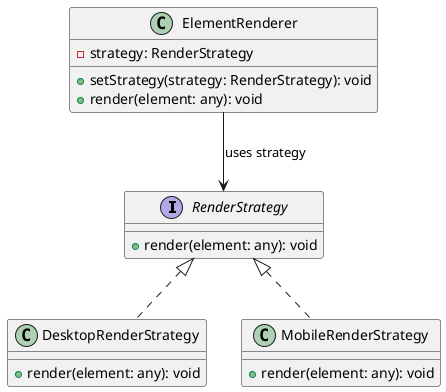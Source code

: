 @startuml
interface RenderStrategy {
    +render(element: any): void
}

class DesktopRenderStrategy implements RenderStrategy {
    +render(element: any): void
}

class MobileRenderStrategy implements RenderStrategy {
    +render(element: any): void
}

class ElementRenderer {
    -strategy: RenderStrategy
    +setStrategy(strategy: RenderStrategy): void
    +render(element: any): void
}

ElementRenderer --> RenderStrategy : uses strategy
@enduml
